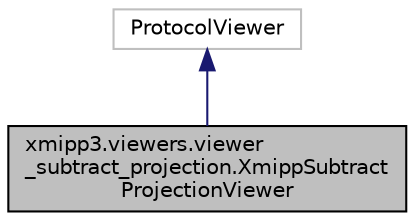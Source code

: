 digraph "xmipp3.viewers.viewer_subtract_projection.XmippSubtractProjectionViewer"
{
  edge [fontname="Helvetica",fontsize="10",labelfontname="Helvetica",labelfontsize="10"];
  node [fontname="Helvetica",fontsize="10",shape=record];
  Node2 [label="xmipp3.viewers.viewer\l_subtract_projection.XmippSubtract\lProjectionViewer",height=0.2,width=0.4,color="black", fillcolor="grey75", style="filled", fontcolor="black"];
  Node3 -> Node2 [dir="back",color="midnightblue",fontsize="10",style="solid",fontname="Helvetica"];
  Node3 [label="ProtocolViewer",height=0.2,width=0.4,color="grey75", fillcolor="white", style="filled"];
}
